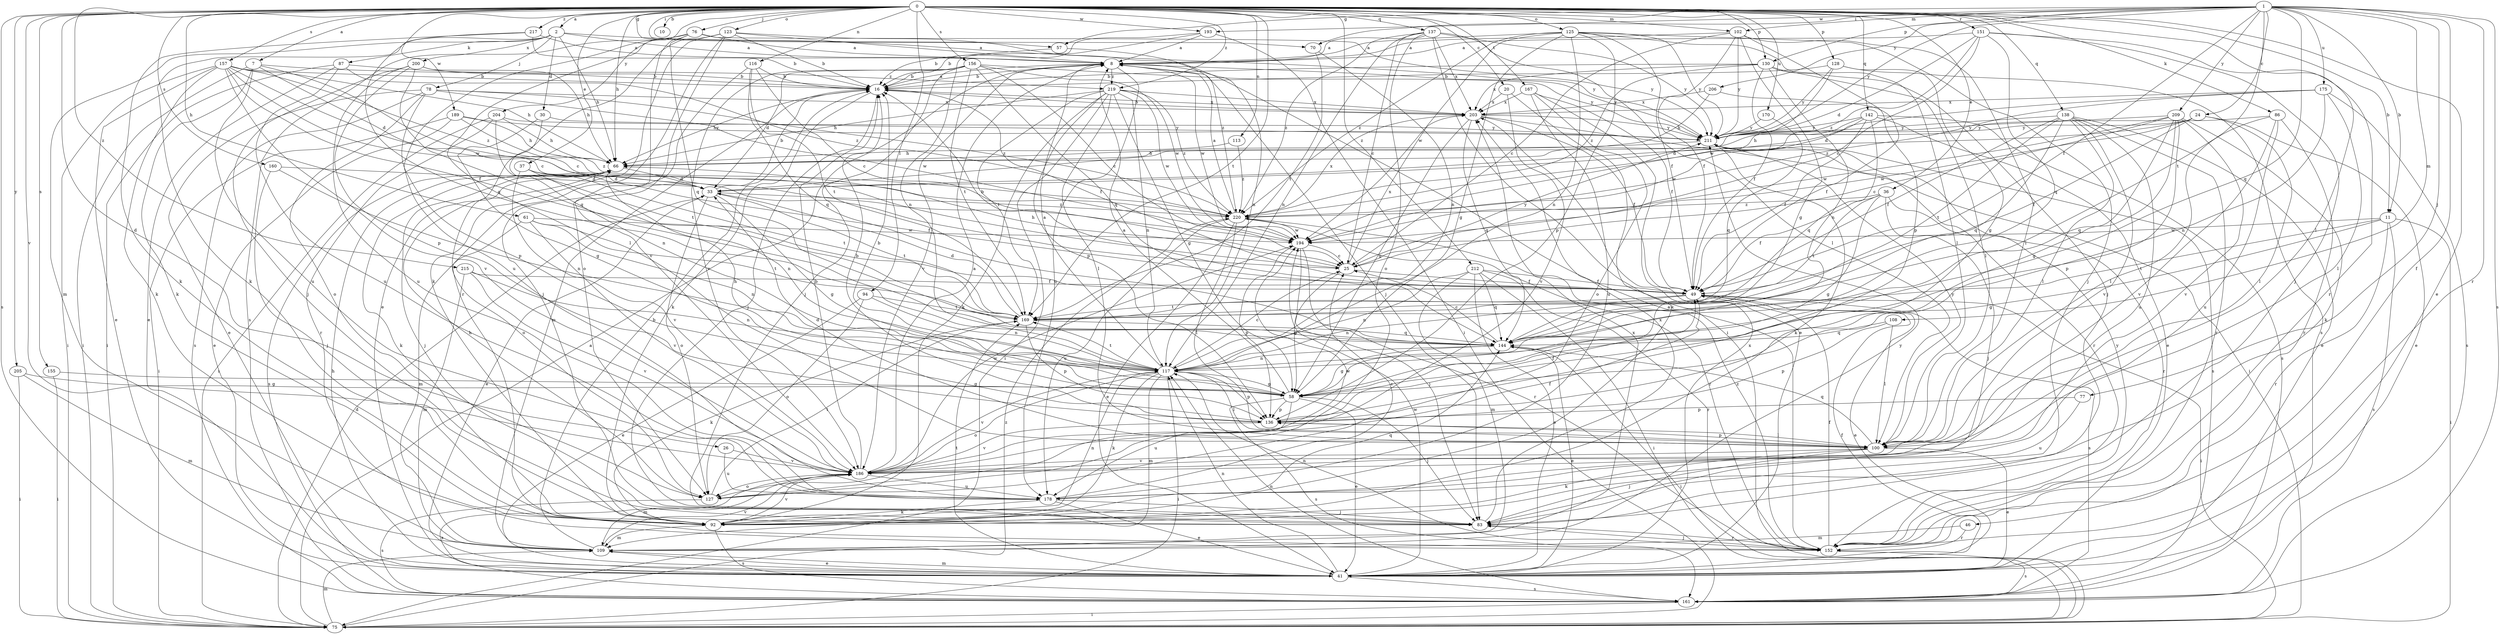 strict digraph  {
0;
1;
2;
7;
8;
10;
11;
16;
20;
24;
25;
26;
30;
33;
36;
37;
41;
46;
49;
57;
58;
61;
66;
70;
75;
76;
77;
78;
83;
86;
87;
92;
94;
100;
102;
108;
109;
113;
116;
117;
123;
125;
127;
128;
130;
136;
137;
138;
142;
144;
151;
152;
155;
156;
157;
160;
161;
167;
169;
170;
175;
178;
186;
189;
193;
194;
200;
203;
204;
205;
206;
209;
211;
212;
215;
217;
219;
220;
0 -> 2  [label=a];
0 -> 7  [label=a];
0 -> 10  [label=b];
0 -> 11  [label=b];
0 -> 20  [label=c];
0 -> 26  [label=d];
0 -> 36  [label=e];
0 -> 37  [label=e];
0 -> 41  [label=e];
0 -> 57  [label=g];
0 -> 61  [label=h];
0 -> 66  [label=h];
0 -> 70  [label=i];
0 -> 76  [label=j];
0 -> 86  [label=k];
0 -> 94  [label=l];
0 -> 100  [label=l];
0 -> 102  [label=m];
0 -> 113  [label=n];
0 -> 116  [label=n];
0 -> 123  [label=o];
0 -> 125  [label=o];
0 -> 128  [label=p];
0 -> 130  [label=p];
0 -> 137  [label=q];
0 -> 138  [label=q];
0 -> 142  [label=q];
0 -> 151  [label=r];
0 -> 155  [label=s];
0 -> 156  [label=s];
0 -> 157  [label=s];
0 -> 160  [label=s];
0 -> 161  [label=s];
0 -> 167  [label=t];
0 -> 169  [label=t];
0 -> 170  [label=u];
0 -> 186  [label=v];
0 -> 189  [label=w];
0 -> 193  [label=w];
0 -> 204  [label=y];
0 -> 205  [label=y];
0 -> 212  [label=z];
0 -> 215  [label=z];
0 -> 217  [label=z];
0 -> 219  [label=z];
1 -> 11  [label=b];
1 -> 24  [label=c];
1 -> 46  [label=f];
1 -> 49  [label=f];
1 -> 57  [label=g];
1 -> 70  [label=i];
1 -> 77  [label=j];
1 -> 102  [label=m];
1 -> 108  [label=m];
1 -> 130  [label=p];
1 -> 144  [label=q];
1 -> 152  [label=r];
1 -> 161  [label=s];
1 -> 169  [label=t];
1 -> 175  [label=u];
1 -> 193  [label=w];
1 -> 206  [label=y];
1 -> 209  [label=y];
1 -> 211  [label=y];
2 -> 8  [label=a];
2 -> 30  [label=d];
2 -> 66  [label=h];
2 -> 78  [label=j];
2 -> 87  [label=k];
2 -> 92  [label=k];
2 -> 109  [label=m];
2 -> 200  [label=x];
2 -> 211  [label=y];
7 -> 25  [label=c];
7 -> 33  [label=d];
7 -> 75  [label=i];
7 -> 92  [label=k];
7 -> 178  [label=u];
7 -> 219  [label=z];
8 -> 16  [label=b];
8 -> 83  [label=j];
8 -> 178  [label=u];
8 -> 186  [label=v];
8 -> 194  [label=w];
8 -> 211  [label=y];
8 -> 219  [label=z];
11 -> 58  [label=g];
11 -> 75  [label=i];
11 -> 152  [label=r];
11 -> 161  [label=s];
11 -> 169  [label=t];
11 -> 194  [label=w];
16 -> 8  [label=a];
16 -> 49  [label=f];
16 -> 66  [label=h];
16 -> 83  [label=j];
16 -> 92  [label=k];
16 -> 109  [label=m];
16 -> 203  [label=x];
20 -> 92  [label=k];
20 -> 186  [label=v];
20 -> 203  [label=x];
24 -> 33  [label=d];
24 -> 41  [label=e];
24 -> 49  [label=f];
24 -> 100  [label=l];
24 -> 194  [label=w];
24 -> 211  [label=y];
25 -> 49  [label=f];
25 -> 58  [label=g];
25 -> 66  [label=h];
25 -> 203  [label=x];
25 -> 211  [label=y];
26 -> 178  [label=u];
26 -> 186  [label=v];
30 -> 58  [label=g];
30 -> 169  [label=t];
30 -> 211  [label=y];
33 -> 16  [label=b];
33 -> 41  [label=e];
33 -> 58  [label=g];
33 -> 127  [label=o];
33 -> 169  [label=t];
33 -> 220  [label=z];
36 -> 49  [label=f];
36 -> 58  [label=g];
36 -> 83  [label=j];
36 -> 152  [label=r];
36 -> 169  [label=t];
36 -> 220  [label=z];
37 -> 33  [label=d];
37 -> 49  [label=f];
37 -> 117  [label=n];
37 -> 169  [label=t];
37 -> 186  [label=v];
41 -> 49  [label=f];
41 -> 66  [label=h];
41 -> 109  [label=m];
41 -> 117  [label=n];
41 -> 161  [label=s];
41 -> 169  [label=t];
41 -> 194  [label=w];
41 -> 203  [label=x];
46 -> 109  [label=m];
46 -> 152  [label=r];
49 -> 16  [label=b];
49 -> 41  [label=e];
49 -> 75  [label=i];
49 -> 117  [label=n];
49 -> 161  [label=s];
49 -> 169  [label=t];
57 -> 16  [label=b];
57 -> 117  [label=n];
58 -> 8  [label=a];
58 -> 16  [label=b];
58 -> 41  [label=e];
58 -> 66  [label=h];
58 -> 83  [label=j];
58 -> 136  [label=p];
58 -> 161  [label=s];
58 -> 178  [label=u];
61 -> 109  [label=m];
61 -> 117  [label=n];
61 -> 169  [label=t];
61 -> 186  [label=v];
61 -> 194  [label=w];
66 -> 33  [label=d];
66 -> 83  [label=j];
66 -> 92  [label=k];
66 -> 127  [label=o];
66 -> 161  [label=s];
70 -> 117  [label=n];
70 -> 169  [label=t];
75 -> 8  [label=a];
75 -> 33  [label=d];
75 -> 109  [label=m];
75 -> 220  [label=z];
76 -> 8  [label=a];
76 -> 100  [label=l];
76 -> 127  [label=o];
76 -> 144  [label=q];
76 -> 161  [label=s];
76 -> 178  [label=u];
76 -> 211  [label=y];
77 -> 136  [label=p];
77 -> 178  [label=u];
78 -> 41  [label=e];
78 -> 127  [label=o];
78 -> 136  [label=p];
78 -> 161  [label=s];
78 -> 194  [label=w];
78 -> 203  [label=x];
78 -> 220  [label=z];
83 -> 152  [label=r];
83 -> 203  [label=x];
86 -> 100  [label=l];
86 -> 152  [label=r];
86 -> 178  [label=u];
86 -> 186  [label=v];
86 -> 211  [label=y];
87 -> 16  [label=b];
87 -> 41  [label=e];
87 -> 75  [label=i];
87 -> 178  [label=u];
87 -> 220  [label=z];
92 -> 109  [label=m];
92 -> 117  [label=n];
92 -> 144  [label=q];
92 -> 161  [label=s];
92 -> 186  [label=v];
94 -> 41  [label=e];
94 -> 117  [label=n];
94 -> 127  [label=o];
94 -> 169  [label=t];
100 -> 33  [label=d];
100 -> 41  [label=e];
100 -> 83  [label=j];
100 -> 92  [label=k];
100 -> 136  [label=p];
100 -> 144  [label=q];
100 -> 186  [label=v];
100 -> 211  [label=y];
102 -> 8  [label=a];
102 -> 25  [label=c];
102 -> 49  [label=f];
102 -> 58  [label=g];
102 -> 100  [label=l];
102 -> 136  [label=p];
102 -> 211  [label=y];
108 -> 100  [label=l];
108 -> 136  [label=p];
108 -> 144  [label=q];
109 -> 16  [label=b];
109 -> 41  [label=e];
109 -> 186  [label=v];
109 -> 203  [label=x];
109 -> 211  [label=y];
113 -> 66  [label=h];
113 -> 220  [label=z];
116 -> 16  [label=b];
116 -> 25  [label=c];
116 -> 83  [label=j];
116 -> 144  [label=q];
116 -> 169  [label=t];
117 -> 8  [label=a];
117 -> 25  [label=c];
117 -> 58  [label=g];
117 -> 75  [label=i];
117 -> 92  [label=k];
117 -> 100  [label=l];
117 -> 109  [label=m];
117 -> 127  [label=o];
117 -> 136  [label=p];
117 -> 169  [label=t];
117 -> 186  [label=v];
123 -> 8  [label=a];
123 -> 16  [label=b];
123 -> 41  [label=e];
123 -> 92  [label=k];
123 -> 152  [label=r];
123 -> 186  [label=v];
123 -> 220  [label=z];
125 -> 8  [label=a];
125 -> 49  [label=f];
125 -> 58  [label=g];
125 -> 83  [label=j];
125 -> 100  [label=l];
125 -> 117  [label=n];
125 -> 136  [label=p];
125 -> 194  [label=w];
125 -> 211  [label=y];
125 -> 220  [label=z];
127 -> 66  [label=h];
127 -> 161  [label=s];
127 -> 169  [label=t];
127 -> 194  [label=w];
128 -> 16  [label=b];
128 -> 58  [label=g];
128 -> 161  [label=s];
128 -> 194  [label=w];
128 -> 211  [label=y];
130 -> 16  [label=b];
130 -> 49  [label=f];
130 -> 83  [label=j];
130 -> 100  [label=l];
130 -> 117  [label=n];
130 -> 203  [label=x];
130 -> 220  [label=z];
136 -> 16  [label=b];
136 -> 49  [label=f];
136 -> 100  [label=l];
136 -> 186  [label=v];
137 -> 8  [label=a];
137 -> 25  [label=c];
137 -> 75  [label=i];
137 -> 100  [label=l];
137 -> 117  [label=n];
137 -> 127  [label=o];
137 -> 203  [label=x];
137 -> 211  [label=y];
137 -> 220  [label=z];
138 -> 41  [label=e];
138 -> 49  [label=f];
138 -> 100  [label=l];
138 -> 144  [label=q];
138 -> 152  [label=r];
138 -> 169  [label=t];
138 -> 178  [label=u];
138 -> 186  [label=v];
138 -> 211  [label=y];
142 -> 41  [label=e];
142 -> 49  [label=f];
142 -> 66  [label=h];
142 -> 144  [label=q];
142 -> 161  [label=s];
142 -> 194  [label=w];
142 -> 211  [label=y];
144 -> 25  [label=c];
144 -> 41  [label=e];
144 -> 58  [label=g];
144 -> 75  [label=i];
144 -> 117  [label=n];
151 -> 8  [label=a];
151 -> 25  [label=c];
151 -> 33  [label=d];
151 -> 83  [label=j];
151 -> 144  [label=q];
151 -> 152  [label=r];
151 -> 220  [label=z];
152 -> 8  [label=a];
152 -> 49  [label=f];
152 -> 83  [label=j];
152 -> 117  [label=n];
152 -> 161  [label=s];
152 -> 211  [label=y];
152 -> 220  [label=z];
155 -> 58  [label=g];
155 -> 75  [label=i];
156 -> 16  [label=b];
156 -> 25  [label=c];
156 -> 33  [label=d];
156 -> 83  [label=j];
156 -> 144  [label=q];
156 -> 169  [label=t];
156 -> 186  [label=v];
156 -> 194  [label=w];
156 -> 211  [label=y];
157 -> 16  [label=b];
157 -> 25  [label=c];
157 -> 41  [label=e];
157 -> 49  [label=f];
157 -> 66  [label=h];
157 -> 75  [label=i];
157 -> 92  [label=k];
157 -> 186  [label=v];
157 -> 194  [label=w];
157 -> 220  [label=z];
160 -> 33  [label=d];
160 -> 83  [label=j];
160 -> 117  [label=n];
161 -> 75  [label=i];
161 -> 117  [label=n];
167 -> 41  [label=e];
167 -> 49  [label=f];
167 -> 127  [label=o];
167 -> 178  [label=u];
167 -> 203  [label=x];
169 -> 33  [label=d];
169 -> 92  [label=k];
169 -> 136  [label=p];
169 -> 144  [label=q];
170 -> 144  [label=q];
170 -> 211  [label=y];
175 -> 33  [label=d];
175 -> 100  [label=l];
175 -> 117  [label=n];
175 -> 161  [label=s];
175 -> 203  [label=x];
175 -> 220  [label=z];
178 -> 25  [label=c];
178 -> 41  [label=e];
178 -> 83  [label=j];
178 -> 92  [label=k];
186 -> 8  [label=a];
186 -> 16  [label=b];
186 -> 49  [label=f];
186 -> 109  [label=m];
186 -> 127  [label=o];
186 -> 161  [label=s];
186 -> 178  [label=u];
186 -> 194  [label=w];
189 -> 41  [label=e];
189 -> 66  [label=h];
189 -> 75  [label=i];
189 -> 211  [label=y];
189 -> 220  [label=z];
193 -> 8  [label=a];
193 -> 16  [label=b];
193 -> 75  [label=i];
193 -> 117  [label=n];
194 -> 25  [label=c];
194 -> 83  [label=j];
194 -> 136  [label=p];
194 -> 152  [label=r];
200 -> 16  [label=b];
200 -> 66  [label=h];
200 -> 83  [label=j];
200 -> 136  [label=p];
200 -> 144  [label=q];
200 -> 178  [label=u];
203 -> 16  [label=b];
203 -> 49  [label=f];
203 -> 58  [label=g];
203 -> 75  [label=i];
203 -> 144  [label=q];
203 -> 211  [label=y];
204 -> 66  [label=h];
204 -> 75  [label=i];
204 -> 117  [label=n];
204 -> 152  [label=r];
204 -> 211  [label=y];
205 -> 58  [label=g];
205 -> 75  [label=i];
205 -> 109  [label=m];
206 -> 49  [label=f];
206 -> 66  [label=h];
206 -> 203  [label=x];
209 -> 25  [label=c];
209 -> 58  [label=g];
209 -> 92  [label=k];
209 -> 136  [label=p];
209 -> 144  [label=q];
209 -> 186  [label=v];
209 -> 194  [label=w];
209 -> 211  [label=y];
211 -> 66  [label=h];
211 -> 92  [label=k];
211 -> 152  [label=r];
211 -> 161  [label=s];
212 -> 41  [label=e];
212 -> 49  [label=f];
212 -> 75  [label=i];
212 -> 109  [label=m];
212 -> 117  [label=n];
212 -> 144  [label=q];
212 -> 152  [label=r];
215 -> 49  [label=f];
215 -> 109  [label=m];
215 -> 117  [label=n];
215 -> 186  [label=v];
217 -> 8  [label=a];
217 -> 16  [label=b];
217 -> 92  [label=k];
217 -> 144  [label=q];
219 -> 58  [label=g];
219 -> 66  [label=h];
219 -> 75  [label=i];
219 -> 92  [label=k];
219 -> 100  [label=l];
219 -> 117  [label=n];
219 -> 136  [label=p];
219 -> 169  [label=t];
219 -> 194  [label=w];
219 -> 203  [label=x];
219 -> 220  [label=z];
220 -> 8  [label=a];
220 -> 41  [label=e];
220 -> 100  [label=l];
220 -> 152  [label=r];
220 -> 178  [label=u];
220 -> 194  [label=w];
220 -> 203  [label=x];
}

